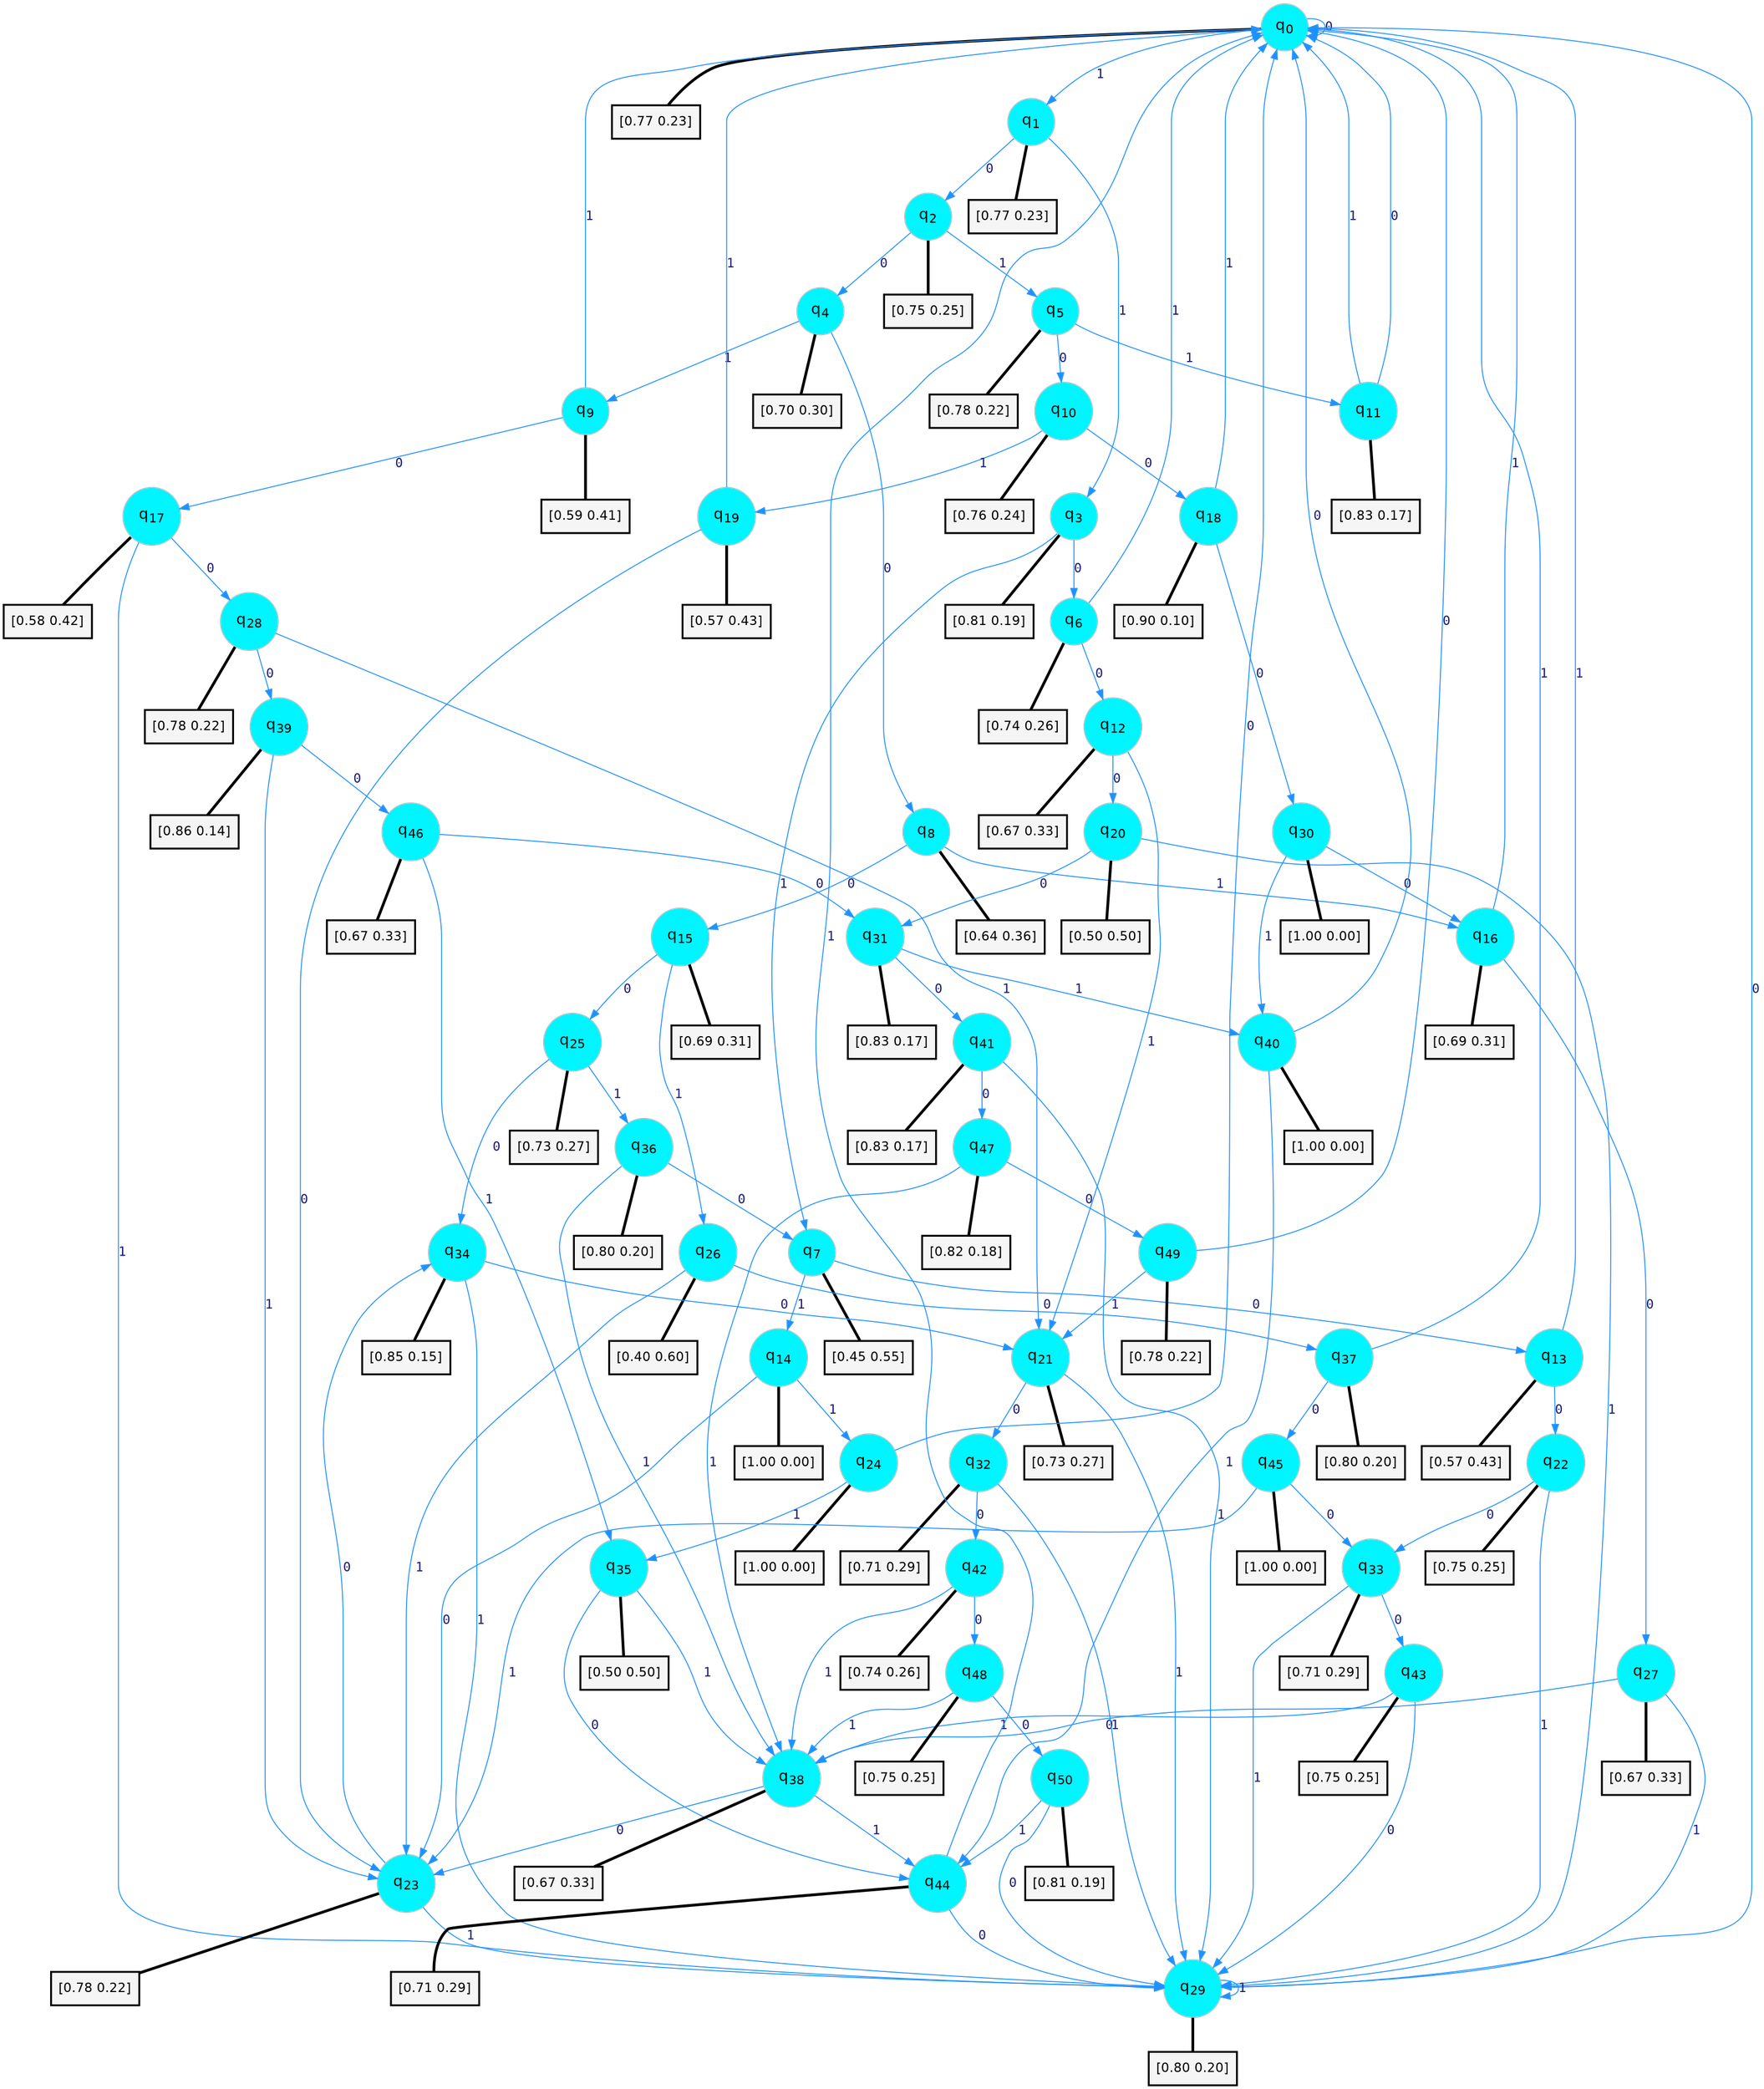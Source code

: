 digraph G {
graph [
bgcolor=transparent, dpi=300, rankdir=TD, size="40,25"];
node [
color=gray, fillcolor=turquoise1, fontcolor=black, fontname=Helvetica, fontsize=16, fontweight=bold, shape=circle, style=filled];
edge [
arrowsize=1, color=dodgerblue1, fontcolor=midnightblue, fontname=courier, fontweight=bold, penwidth=1, style=solid, weight=20];
0[label=<q<SUB>0</SUB>>];
1[label=<q<SUB>1</SUB>>];
2[label=<q<SUB>2</SUB>>];
3[label=<q<SUB>3</SUB>>];
4[label=<q<SUB>4</SUB>>];
5[label=<q<SUB>5</SUB>>];
6[label=<q<SUB>6</SUB>>];
7[label=<q<SUB>7</SUB>>];
8[label=<q<SUB>8</SUB>>];
9[label=<q<SUB>9</SUB>>];
10[label=<q<SUB>10</SUB>>];
11[label=<q<SUB>11</SUB>>];
12[label=<q<SUB>12</SUB>>];
13[label=<q<SUB>13</SUB>>];
14[label=<q<SUB>14</SUB>>];
15[label=<q<SUB>15</SUB>>];
16[label=<q<SUB>16</SUB>>];
17[label=<q<SUB>17</SUB>>];
18[label=<q<SUB>18</SUB>>];
19[label=<q<SUB>19</SUB>>];
20[label=<q<SUB>20</SUB>>];
21[label=<q<SUB>21</SUB>>];
22[label=<q<SUB>22</SUB>>];
23[label=<q<SUB>23</SUB>>];
24[label=<q<SUB>24</SUB>>];
25[label=<q<SUB>25</SUB>>];
26[label=<q<SUB>26</SUB>>];
27[label=<q<SUB>27</SUB>>];
28[label=<q<SUB>28</SUB>>];
29[label=<q<SUB>29</SUB>>];
30[label=<q<SUB>30</SUB>>];
31[label=<q<SUB>31</SUB>>];
32[label=<q<SUB>32</SUB>>];
33[label=<q<SUB>33</SUB>>];
34[label=<q<SUB>34</SUB>>];
35[label=<q<SUB>35</SUB>>];
36[label=<q<SUB>36</SUB>>];
37[label=<q<SUB>37</SUB>>];
38[label=<q<SUB>38</SUB>>];
39[label=<q<SUB>39</SUB>>];
40[label=<q<SUB>40</SUB>>];
41[label=<q<SUB>41</SUB>>];
42[label=<q<SUB>42</SUB>>];
43[label=<q<SUB>43</SUB>>];
44[label=<q<SUB>44</SUB>>];
45[label=<q<SUB>45</SUB>>];
46[label=<q<SUB>46</SUB>>];
47[label=<q<SUB>47</SUB>>];
48[label=<q<SUB>48</SUB>>];
49[label=<q<SUB>49</SUB>>];
50[label=<q<SUB>50</SUB>>];
51[label="[0.77 0.23]", shape=box,fontcolor=black, fontname=Helvetica, fontsize=14, penwidth=2, fillcolor=whitesmoke,color=black];
52[label="[0.77 0.23]", shape=box,fontcolor=black, fontname=Helvetica, fontsize=14, penwidth=2, fillcolor=whitesmoke,color=black];
53[label="[0.75 0.25]", shape=box,fontcolor=black, fontname=Helvetica, fontsize=14, penwidth=2, fillcolor=whitesmoke,color=black];
54[label="[0.81 0.19]", shape=box,fontcolor=black, fontname=Helvetica, fontsize=14, penwidth=2, fillcolor=whitesmoke,color=black];
55[label="[0.70 0.30]", shape=box,fontcolor=black, fontname=Helvetica, fontsize=14, penwidth=2, fillcolor=whitesmoke,color=black];
56[label="[0.78 0.22]", shape=box,fontcolor=black, fontname=Helvetica, fontsize=14, penwidth=2, fillcolor=whitesmoke,color=black];
57[label="[0.74 0.26]", shape=box,fontcolor=black, fontname=Helvetica, fontsize=14, penwidth=2, fillcolor=whitesmoke,color=black];
58[label="[0.45 0.55]", shape=box,fontcolor=black, fontname=Helvetica, fontsize=14, penwidth=2, fillcolor=whitesmoke,color=black];
59[label="[0.64 0.36]", shape=box,fontcolor=black, fontname=Helvetica, fontsize=14, penwidth=2, fillcolor=whitesmoke,color=black];
60[label="[0.59 0.41]", shape=box,fontcolor=black, fontname=Helvetica, fontsize=14, penwidth=2, fillcolor=whitesmoke,color=black];
61[label="[0.76 0.24]", shape=box,fontcolor=black, fontname=Helvetica, fontsize=14, penwidth=2, fillcolor=whitesmoke,color=black];
62[label="[0.83 0.17]", shape=box,fontcolor=black, fontname=Helvetica, fontsize=14, penwidth=2, fillcolor=whitesmoke,color=black];
63[label="[0.67 0.33]", shape=box,fontcolor=black, fontname=Helvetica, fontsize=14, penwidth=2, fillcolor=whitesmoke,color=black];
64[label="[0.57 0.43]", shape=box,fontcolor=black, fontname=Helvetica, fontsize=14, penwidth=2, fillcolor=whitesmoke,color=black];
65[label="[1.00 0.00]", shape=box,fontcolor=black, fontname=Helvetica, fontsize=14, penwidth=2, fillcolor=whitesmoke,color=black];
66[label="[0.69 0.31]", shape=box,fontcolor=black, fontname=Helvetica, fontsize=14, penwidth=2, fillcolor=whitesmoke,color=black];
67[label="[0.69 0.31]", shape=box,fontcolor=black, fontname=Helvetica, fontsize=14, penwidth=2, fillcolor=whitesmoke,color=black];
68[label="[0.58 0.42]", shape=box,fontcolor=black, fontname=Helvetica, fontsize=14, penwidth=2, fillcolor=whitesmoke,color=black];
69[label="[0.90 0.10]", shape=box,fontcolor=black, fontname=Helvetica, fontsize=14, penwidth=2, fillcolor=whitesmoke,color=black];
70[label="[0.57 0.43]", shape=box,fontcolor=black, fontname=Helvetica, fontsize=14, penwidth=2, fillcolor=whitesmoke,color=black];
71[label="[0.50 0.50]", shape=box,fontcolor=black, fontname=Helvetica, fontsize=14, penwidth=2, fillcolor=whitesmoke,color=black];
72[label="[0.73 0.27]", shape=box,fontcolor=black, fontname=Helvetica, fontsize=14, penwidth=2, fillcolor=whitesmoke,color=black];
73[label="[0.75 0.25]", shape=box,fontcolor=black, fontname=Helvetica, fontsize=14, penwidth=2, fillcolor=whitesmoke,color=black];
74[label="[0.78 0.22]", shape=box,fontcolor=black, fontname=Helvetica, fontsize=14, penwidth=2, fillcolor=whitesmoke,color=black];
75[label="[1.00 0.00]", shape=box,fontcolor=black, fontname=Helvetica, fontsize=14, penwidth=2, fillcolor=whitesmoke,color=black];
76[label="[0.73 0.27]", shape=box,fontcolor=black, fontname=Helvetica, fontsize=14, penwidth=2, fillcolor=whitesmoke,color=black];
77[label="[0.40 0.60]", shape=box,fontcolor=black, fontname=Helvetica, fontsize=14, penwidth=2, fillcolor=whitesmoke,color=black];
78[label="[0.67 0.33]", shape=box,fontcolor=black, fontname=Helvetica, fontsize=14, penwidth=2, fillcolor=whitesmoke,color=black];
79[label="[0.78 0.22]", shape=box,fontcolor=black, fontname=Helvetica, fontsize=14, penwidth=2, fillcolor=whitesmoke,color=black];
80[label="[0.80 0.20]", shape=box,fontcolor=black, fontname=Helvetica, fontsize=14, penwidth=2, fillcolor=whitesmoke,color=black];
81[label="[1.00 0.00]", shape=box,fontcolor=black, fontname=Helvetica, fontsize=14, penwidth=2, fillcolor=whitesmoke,color=black];
82[label="[0.83 0.17]", shape=box,fontcolor=black, fontname=Helvetica, fontsize=14, penwidth=2, fillcolor=whitesmoke,color=black];
83[label="[0.71 0.29]", shape=box,fontcolor=black, fontname=Helvetica, fontsize=14, penwidth=2, fillcolor=whitesmoke,color=black];
84[label="[0.71 0.29]", shape=box,fontcolor=black, fontname=Helvetica, fontsize=14, penwidth=2, fillcolor=whitesmoke,color=black];
85[label="[0.85 0.15]", shape=box,fontcolor=black, fontname=Helvetica, fontsize=14, penwidth=2, fillcolor=whitesmoke,color=black];
86[label="[0.50 0.50]", shape=box,fontcolor=black, fontname=Helvetica, fontsize=14, penwidth=2, fillcolor=whitesmoke,color=black];
87[label="[0.80 0.20]", shape=box,fontcolor=black, fontname=Helvetica, fontsize=14, penwidth=2, fillcolor=whitesmoke,color=black];
88[label="[0.80 0.20]", shape=box,fontcolor=black, fontname=Helvetica, fontsize=14, penwidth=2, fillcolor=whitesmoke,color=black];
89[label="[0.67 0.33]", shape=box,fontcolor=black, fontname=Helvetica, fontsize=14, penwidth=2, fillcolor=whitesmoke,color=black];
90[label="[0.86 0.14]", shape=box,fontcolor=black, fontname=Helvetica, fontsize=14, penwidth=2, fillcolor=whitesmoke,color=black];
91[label="[1.00 0.00]", shape=box,fontcolor=black, fontname=Helvetica, fontsize=14, penwidth=2, fillcolor=whitesmoke,color=black];
92[label="[0.83 0.17]", shape=box,fontcolor=black, fontname=Helvetica, fontsize=14, penwidth=2, fillcolor=whitesmoke,color=black];
93[label="[0.74 0.26]", shape=box,fontcolor=black, fontname=Helvetica, fontsize=14, penwidth=2, fillcolor=whitesmoke,color=black];
94[label="[0.75 0.25]", shape=box,fontcolor=black, fontname=Helvetica, fontsize=14, penwidth=2, fillcolor=whitesmoke,color=black];
95[label="[0.71 0.29]", shape=box,fontcolor=black, fontname=Helvetica, fontsize=14, penwidth=2, fillcolor=whitesmoke,color=black];
96[label="[1.00 0.00]", shape=box,fontcolor=black, fontname=Helvetica, fontsize=14, penwidth=2, fillcolor=whitesmoke,color=black];
97[label="[0.67 0.33]", shape=box,fontcolor=black, fontname=Helvetica, fontsize=14, penwidth=2, fillcolor=whitesmoke,color=black];
98[label="[0.82 0.18]", shape=box,fontcolor=black, fontname=Helvetica, fontsize=14, penwidth=2, fillcolor=whitesmoke,color=black];
99[label="[0.75 0.25]", shape=box,fontcolor=black, fontname=Helvetica, fontsize=14, penwidth=2, fillcolor=whitesmoke,color=black];
100[label="[0.78 0.22]", shape=box,fontcolor=black, fontname=Helvetica, fontsize=14, penwidth=2, fillcolor=whitesmoke,color=black];
101[label="[0.81 0.19]", shape=box,fontcolor=black, fontname=Helvetica, fontsize=14, penwidth=2, fillcolor=whitesmoke,color=black];
0->0 [label=0];
0->1 [label=1];
0->51 [arrowhead=none, penwidth=3,color=black];
1->2 [label=0];
1->3 [label=1];
1->52 [arrowhead=none, penwidth=3,color=black];
2->4 [label=0];
2->5 [label=1];
2->53 [arrowhead=none, penwidth=3,color=black];
3->6 [label=0];
3->7 [label=1];
3->54 [arrowhead=none, penwidth=3,color=black];
4->8 [label=0];
4->9 [label=1];
4->55 [arrowhead=none, penwidth=3,color=black];
5->10 [label=0];
5->11 [label=1];
5->56 [arrowhead=none, penwidth=3,color=black];
6->12 [label=0];
6->0 [label=1];
6->57 [arrowhead=none, penwidth=3,color=black];
7->13 [label=0];
7->14 [label=1];
7->58 [arrowhead=none, penwidth=3,color=black];
8->15 [label=0];
8->16 [label=1];
8->59 [arrowhead=none, penwidth=3,color=black];
9->17 [label=0];
9->0 [label=1];
9->60 [arrowhead=none, penwidth=3,color=black];
10->18 [label=0];
10->19 [label=1];
10->61 [arrowhead=none, penwidth=3,color=black];
11->0 [label=0];
11->0 [label=1];
11->62 [arrowhead=none, penwidth=3,color=black];
12->20 [label=0];
12->21 [label=1];
12->63 [arrowhead=none, penwidth=3,color=black];
13->22 [label=0];
13->0 [label=1];
13->64 [arrowhead=none, penwidth=3,color=black];
14->23 [label=0];
14->24 [label=1];
14->65 [arrowhead=none, penwidth=3,color=black];
15->25 [label=0];
15->26 [label=1];
15->66 [arrowhead=none, penwidth=3,color=black];
16->27 [label=0];
16->0 [label=1];
16->67 [arrowhead=none, penwidth=3,color=black];
17->28 [label=0];
17->29 [label=1];
17->68 [arrowhead=none, penwidth=3,color=black];
18->30 [label=0];
18->0 [label=1];
18->69 [arrowhead=none, penwidth=3,color=black];
19->23 [label=0];
19->0 [label=1];
19->70 [arrowhead=none, penwidth=3,color=black];
20->31 [label=0];
20->29 [label=1];
20->71 [arrowhead=none, penwidth=3,color=black];
21->32 [label=0];
21->29 [label=1];
21->72 [arrowhead=none, penwidth=3,color=black];
22->33 [label=0];
22->29 [label=1];
22->73 [arrowhead=none, penwidth=3,color=black];
23->34 [label=0];
23->29 [label=1];
23->74 [arrowhead=none, penwidth=3,color=black];
24->0 [label=0];
24->35 [label=1];
24->75 [arrowhead=none, penwidth=3,color=black];
25->34 [label=0];
25->36 [label=1];
25->76 [arrowhead=none, penwidth=3,color=black];
26->37 [label=0];
26->23 [label=1];
26->77 [arrowhead=none, penwidth=3,color=black];
27->38 [label=0];
27->29 [label=1];
27->78 [arrowhead=none, penwidth=3,color=black];
28->39 [label=0];
28->21 [label=1];
28->79 [arrowhead=none, penwidth=3,color=black];
29->0 [label=0];
29->29 [label=1];
29->80 [arrowhead=none, penwidth=3,color=black];
30->16 [label=0];
30->40 [label=1];
30->81 [arrowhead=none, penwidth=3,color=black];
31->41 [label=0];
31->40 [label=1];
31->82 [arrowhead=none, penwidth=3,color=black];
32->42 [label=0];
32->29 [label=1];
32->83 [arrowhead=none, penwidth=3,color=black];
33->43 [label=0];
33->29 [label=1];
33->84 [arrowhead=none, penwidth=3,color=black];
34->21 [label=0];
34->29 [label=1];
34->85 [arrowhead=none, penwidth=3,color=black];
35->44 [label=0];
35->38 [label=1];
35->86 [arrowhead=none, penwidth=3,color=black];
36->7 [label=0];
36->38 [label=1];
36->87 [arrowhead=none, penwidth=3,color=black];
37->45 [label=0];
37->0 [label=1];
37->88 [arrowhead=none, penwidth=3,color=black];
38->23 [label=0];
38->44 [label=1];
38->89 [arrowhead=none, penwidth=3,color=black];
39->46 [label=0];
39->23 [label=1];
39->90 [arrowhead=none, penwidth=3,color=black];
40->0 [label=0];
40->44 [label=1];
40->91 [arrowhead=none, penwidth=3,color=black];
41->47 [label=0];
41->29 [label=1];
41->92 [arrowhead=none, penwidth=3,color=black];
42->48 [label=0];
42->38 [label=1];
42->93 [arrowhead=none, penwidth=3,color=black];
43->29 [label=0];
43->38 [label=1];
43->94 [arrowhead=none, penwidth=3,color=black];
44->29 [label=0];
44->0 [label=1];
44->95 [arrowhead=none, penwidth=3,color=black];
45->33 [label=0];
45->23 [label=1];
45->96 [arrowhead=none, penwidth=3,color=black];
46->31 [label=0];
46->35 [label=1];
46->97 [arrowhead=none, penwidth=3,color=black];
47->49 [label=0];
47->38 [label=1];
47->98 [arrowhead=none, penwidth=3,color=black];
48->50 [label=0];
48->38 [label=1];
48->99 [arrowhead=none, penwidth=3,color=black];
49->0 [label=0];
49->21 [label=1];
49->100 [arrowhead=none, penwidth=3,color=black];
50->29 [label=0];
50->44 [label=1];
50->101 [arrowhead=none, penwidth=3,color=black];
}
